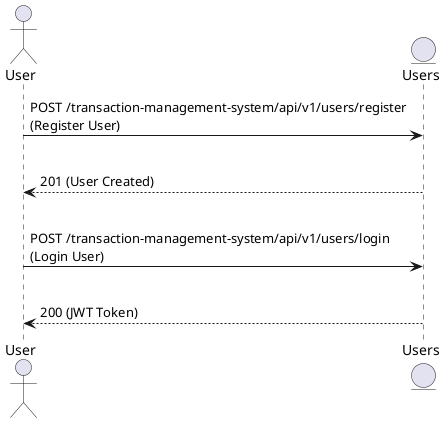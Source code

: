 @startuml

actor User
entity "Users" as System

User -> System : POST /transaction-management-system/api/v1/users/register\n(Register User)
|||
System --> User : 201 (User Created)
|||
User -> System : POST /transaction-management-system/api/v1/users/login\n(Login User)
|||
System --> User : 200 (JWT Token)

@enduml
